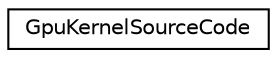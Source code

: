 digraph "Graphical Class Hierarchy"
{
 // LATEX_PDF_SIZE
  edge [fontname="Helvetica",fontsize="10",labelfontname="Helvetica",labelfontsize="10"];
  node [fontname="Helvetica",fontsize="10",shape=record];
  rankdir="LR";
  Node0 [label="GpuKernelSourceCode",height=0.2,width=0.4,color="black", fillcolor="white", style="filled",URL="$classarm__compute_1_1experimental_1_1dynamic__fusion_1_1_gpu_kernel_source_code.xhtml",tooltip="Container of kernel code to be compiled and run in a GpuUnitWorkload."];
}

